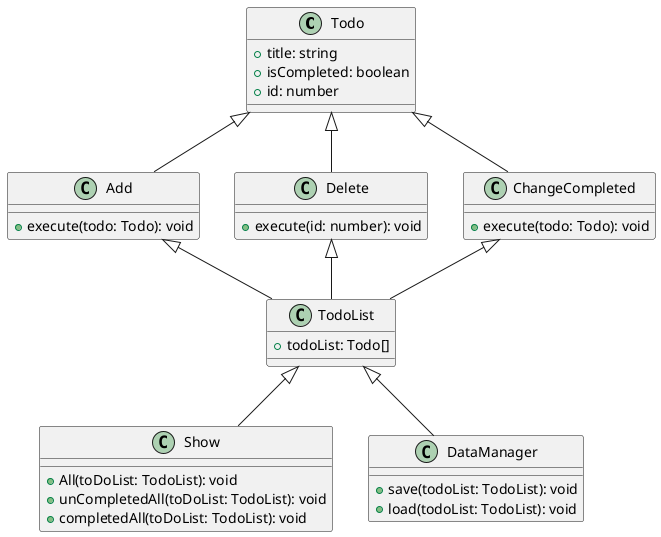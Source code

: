 @startuml todo
    class Todo{
        + title: string
        + isCompleted: boolean
        + id: number
    }
    class TodoList{
        + todoList: Todo[]
    }
    class Add{
        + execute(todo: Todo): void
    }
    class Delete{
        + execute(id: number): void
    }
    class ChangeCompleted{
        + execute(todo: Todo): void
    }
    class Show{
        + All(toDoList: TodoList): void
        + unCompletedAll(toDoList: TodoList): void
        + completedAll(toDoList: TodoList): void
    }
    class DataManager{
        + save(todoList: TodoList): void
        + load(todoList: TodoList): void
    }

    Todo <|-- Delete
    Todo <|-- Add
    Todo <|-- ChangeCompleted

    TodoList <|-- Show
    TodoList <|-- DataManager

    Delete <|-- TodoList
    Add <|-- TodoList
    ChangeCompleted <|-- TodoList
@enduml
